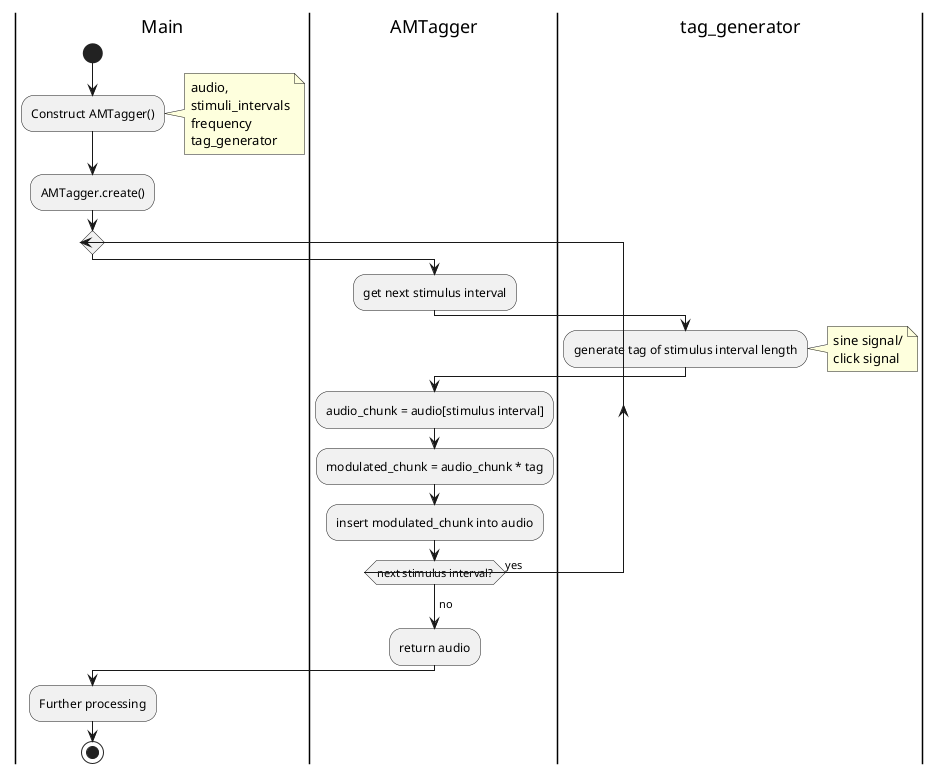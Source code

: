 @startuml
'https://plantuml.com/activity-diagram-beta

|Main|
start
:Construct AMTagger();
note right
    audio,
    stimuli_intervals
    frequency
    tag_generator
end note

:AMTagger.create();

repeat
    |AMTagger|
    :get next stimulus interval;

    |tag_generator|
    :generate tag of stimulus interval length;
    note right
        sine signal/
        click signal
    end note

    |AMTagger|
    :audio_chunk = audio[stimulus interval];
    :modulated_chunk = audio_chunk * tag;
    :insert modulated_chunk into audio;
repeat while(next stimulus interval?) is (yes)
->no;
:return audio;

|Main|
:Further processing;
stop


@enduml
